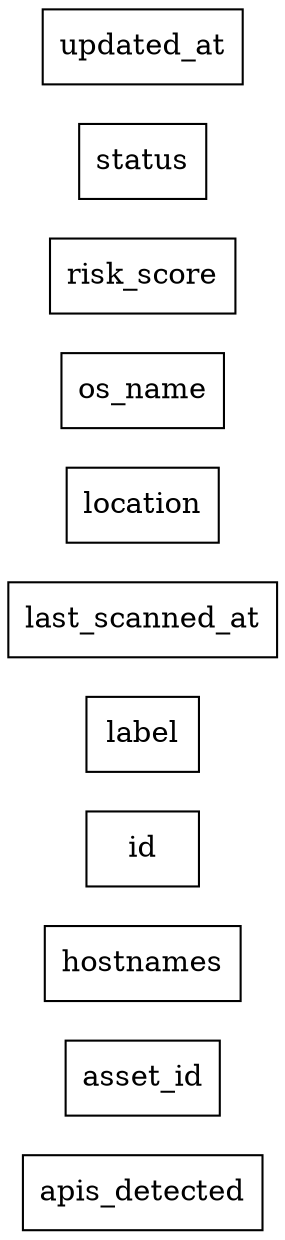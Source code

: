 digraph {
  rankdir=LR;
  concentrate=true;
  node [shape=record];
  edge [arrowhead=none];
  splines=false;

  apis_detected;
  asset_id;
  hostnames;
  id;
  label;
  last_scanned_at;
  location;
  os_name;
  risk_score;
  status;
  updated_at;
}